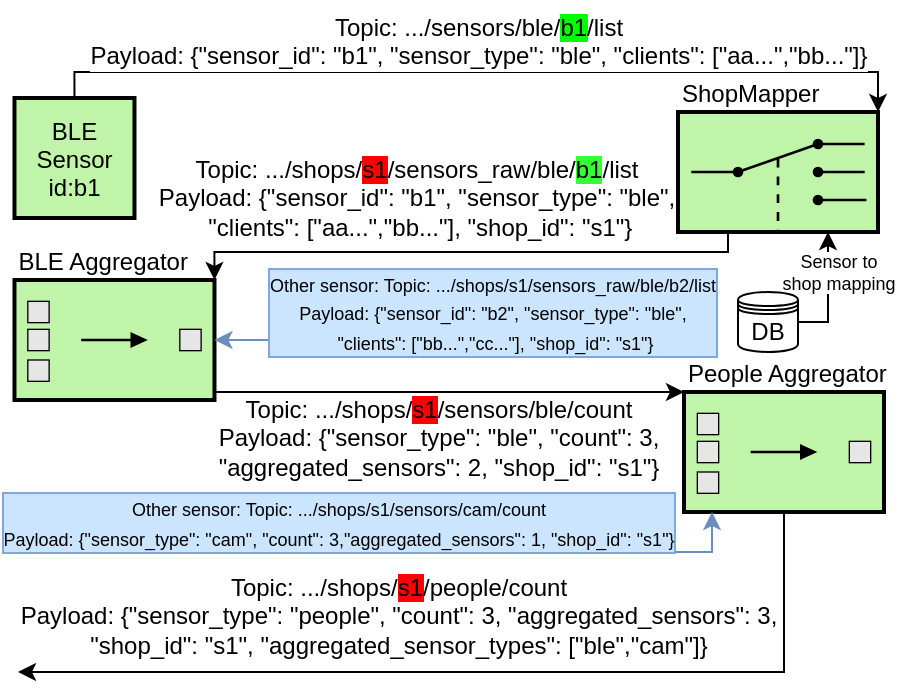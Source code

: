 <mxfile version="13.2.6" type="device"><diagram name="Page-1" id="74b105a0-9070-1c63-61bc-23e55f88626e"><mxGraphModel dx="946" dy="586" grid="1" gridSize="10" guides="1" tooltips="1" connect="1" arrows="1" fold="1" page="1" pageScale="1.5" pageWidth="1169" pageHeight="826" background="none" math="0" shadow="0"><root><mxCell id="0" style=";html=1;"/><mxCell id="1" style=";html=1;" parent="0"/><mxCell id="y7wVMhXuWUG_0431xwIq-24" style="edgeStyle=orthogonalEdgeStyle;rounded=0;orthogonalLoop=1;jettySize=auto;html=1;fontSize=12;entryX=1;entryY=0;entryDx=0;entryDy=0;entryPerimeter=0;exitX=0.5;exitY=0;exitDx=0;exitDy=0;" parent="1" source="y7wVMhXuWUG_0431xwIq-22" target="y7wVMhXuWUG_0431xwIq-3" edge="1"><mxGeometry relative="1" as="geometry"><Array as="points"><mxPoint x="68" y="60"/><mxPoint x="470" y="60"/></Array></mxGeometry></mxCell><mxCell id="y7wVMhXuWUG_0431xwIq-50" value="&lt;font style=&quot;font-size: 12px&quot;&gt;Topic: .../sensors/ble/&lt;span style=&quot;background-color: rgb(0 , 255 , 0)&quot;&gt;b1&lt;/span&gt;/list&lt;br&gt;Payload:&amp;nbsp;{&quot;sensor_id&quot;: &quot;b1&quot;, &quot;sensor_type&quot;: &quot;ble&quot;, &quot;clients&quot;: [&quot;aa...&quot;,&quot;bb...&quot;]}&lt;br&gt;&lt;/font&gt;" style="edgeLabel;html=1;align=center;verticalAlign=top;resizable=0;points=[];fontSize=10;labelPosition=center;verticalLabelPosition=bottom;" parent="y7wVMhXuWUG_0431xwIq-24" vertex="1" connectable="0"><mxGeometry x="0.192" relative="1" as="geometry"><mxPoint x="-44.66" y="-36" as="offset"/></mxGeometry></mxCell><mxCell id="y7wVMhXuWUG_0431xwIq-22" value="BLE&#xa;Sensor&#xa;id:b1" style="strokeWidth=2;dashed=0;align=center;fontSize=12;shape=rect;fillColor=#c0f5a9;verticalLabelPosition=middle;verticalAlign=middle;labelPosition=center;" parent="1" vertex="1"><mxGeometry x="38.24" y="73" width="60" height="60" as="geometry"/></mxCell><mxCell id="y7wVMhXuWUG_0431xwIq-3" value="ShopMapper" style="strokeWidth=2;outlineConnect=0;dashed=0;align=left;fontSize=12;fillColor=#c0f5a9;verticalLabelPosition=top;verticalAlign=bottom;shape=mxgraph.eip.dynamic_router;labelPosition=center;rotation=0;" parent="1" vertex="1"><mxGeometry x="370" y="80" width="100" height="60" as="geometry"/></mxCell><mxCell id="y7wVMhXuWUG_0431xwIq-13" value="BLE Aggregator" style="strokeWidth=2;outlineConnect=0;dashed=0;align=left;fontSize=12;fillColor=#c0f5a9;verticalLabelPosition=top;verticalAlign=bottom;shape=mxgraph.eip.aggregator;labelPosition=center;" parent="1" vertex="1"><mxGeometry x="38.24" y="164" width="100" height="60" as="geometry"/></mxCell><mxCell id="y7wVMhXuWUG_0431xwIq-18" style="edgeStyle=orthogonalEdgeStyle;rounded=0;orthogonalLoop=1;jettySize=auto;html=1;exitX=0.25;exitY=1;exitDx=0;exitDy=0;exitPerimeter=0;entryX=1;entryY=0;entryDx=0;entryDy=0;entryPerimeter=0;fontSize=12;" parent="1" source="y7wVMhXuWUG_0431xwIq-3" target="y7wVMhXuWUG_0431xwIq-13" edge="1"><mxGeometry relative="1" as="geometry"><Array as="points"><mxPoint x="395" y="150"/><mxPoint x="138" y="150"/></Array></mxGeometry></mxCell><mxCell id="y7wVMhXuWUG_0431xwIq-51" value="&lt;font style=&quot;font-size: 12px&quot;&gt;Topic: .../shops/&lt;span style=&quot;background-color: rgb(255 , 0 , 0)&quot;&gt;s1&lt;/span&gt;/sensors_raw/ble/&lt;span style=&quot;background-color: rgb(51 , 255 , 51)&quot;&gt;b1&lt;/span&gt;/list&lt;br&gt;Payload:&amp;nbsp;{&quot;sensor_id&quot;: &quot;b1&quot;, &quot;sensor_type&quot;: &quot;ble&quot;,&lt;br&gt;&amp;nbsp;&quot;clients&quot;: [&quot;aa...&quot;,&quot;bb...&quot;], &quot;shop_id&quot;: &quot;s1&quot;}&lt;br&gt;&lt;/font&gt;" style="edgeLabel;html=1;align=center;verticalAlign=top;resizable=0;points=[];fontSize=10;rotation=0;labelBorderColor=none;labelPosition=center;verticalLabelPosition=bottom;" parent="y7wVMhXuWUG_0431xwIq-18" vertex="1" connectable="0"><mxGeometry x="-0.229" y="1" relative="1" as="geometry"><mxPoint x="-58.33" y="-56" as="offset"/></mxGeometry></mxCell><mxCell id="y7wVMhXuWUG_0431xwIq-45" style="edgeStyle=orthogonalEdgeStyle;rounded=0;orthogonalLoop=1;jettySize=auto;html=1;fontSize=12;entryX=0;entryY=0;entryDx=0;entryDy=0;entryPerimeter=0;exitX=1;exitY=1;exitDx=0;exitDy=0;exitPerimeter=0;" parent="1" source="y7wVMhXuWUG_0431xwIq-13" target="y7wVMhXuWUG_0431xwIq-44" edge="1"><mxGeometry relative="1" as="geometry"><Array as="points"><mxPoint x="138" y="220"/></Array><mxPoint x="138" y="209" as="sourcePoint"/></mxGeometry></mxCell><mxCell id="y7wVMhXuWUG_0431xwIq-52" value="&lt;font style=&quot;font-size: 12px&quot;&gt;Topic: .../shops/&lt;span style=&quot;background-color: rgb(255 , 0 , 0)&quot;&gt;s1&lt;/span&gt;/sensors/ble/count&lt;br&gt;Payload:&amp;nbsp;{&quot;sensor_type&quot;: &quot;ble&quot;,&amp;nbsp;&quot;count&quot;: 3,&lt;br&gt;&quot;&lt;span style=&quot;background-color: rgb(255 , 255 , 255)&quot;&gt;aggregated_sensors&quot;: 2,&amp;nbsp;&lt;/span&gt;&lt;/font&gt;&lt;span style=&quot;font-size: 12px&quot;&gt;&quot;shop_id&quot;: &quot;s1&quot;}&lt;/span&gt;" style="edgeLabel;html=1;align=center;verticalAlign=middle;resizable=0;points=[];fontSize=10;" parent="y7wVMhXuWUG_0431xwIq-45" vertex="1" connectable="0"><mxGeometry x="-0.7" relative="1" as="geometry"><mxPoint x="79.77" y="22.98" as="offset"/></mxGeometry></mxCell><mxCell id="y7wVMhXuWUG_0431xwIq-63" style="edgeStyle=orthogonalEdgeStyle;rounded=0;orthogonalLoop=1;jettySize=auto;html=1;exitX=0.5;exitY=1;exitDx=0;exitDy=0;exitPerimeter=0;fontSize=10;" parent="1" source="y7wVMhXuWUG_0431xwIq-44" edge="1"><mxGeometry relative="1" as="geometry"><mxPoint x="40" y="360" as="targetPoint"/><Array as="points"><mxPoint x="423" y="360"/></Array></mxGeometry></mxCell><mxCell id="y7wVMhXuWUG_0431xwIq-65" value="&lt;font style=&quot;font-size: 12px&quot;&gt;Topic: .../shops/&lt;span style=&quot;background-color: rgb(255 , 0 , 0)&quot;&gt;s1&lt;/span&gt;/people/count&lt;br&gt;Payload:&amp;nbsp;{&quot;sensor_type&quot;: &quot;people&quot;,&amp;nbsp;&quot;count&quot;: 3,&amp;nbsp;&quot;aggregated_sensors&quot;: 3,&lt;br&gt;&lt;/font&gt;&lt;span style=&quot;font-size: 12px&quot;&gt;&quot;shop_id&quot;: &quot;s1&quot;,&amp;nbsp;&lt;/span&gt;&lt;span style=&quot;font-size: 12px&quot;&gt;&quot;&lt;/span&gt;&lt;span style=&quot;font-size: 12px&quot;&gt;aggregated_sensor_types&quot;: [&quot;ble&quot;,&quot;cam&quot;]&lt;/span&gt;&lt;span style=&quot;font-size: 12px&quot;&gt;}&lt;/span&gt;" style="edgeLabel;html=1;align=center;verticalAlign=middle;resizable=0;points=[];fontSize=10;" parent="y7wVMhXuWUG_0431xwIq-63" vertex="1" connectable="0"><mxGeometry x="-0.25" relative="1" as="geometry"><mxPoint x="-99.31" y="-28.02" as="offset"/></mxGeometry></mxCell><mxCell id="y7wVMhXuWUG_0431xwIq-44" value="People Aggregator" style="strokeWidth=2;outlineConnect=0;dashed=0;align=left;fontSize=12;fillColor=#c0f5a9;verticalLabelPosition=top;verticalAlign=bottom;shape=mxgraph.eip.aggregator;labelPosition=center;" parent="1" vertex="1"><mxGeometry x="373" y="220" width="100" height="60" as="geometry"/></mxCell><mxCell id="z3hO6GvbaYC02P_DZ1lw-28" value="Sensor to&lt;br&gt;shop mapping" style="edgeStyle=orthogonalEdgeStyle;rounded=0;orthogonalLoop=1;jettySize=auto;html=1;exitX=1;exitY=0.5;exitDx=0;exitDy=0;entryX=0.75;entryY=1;entryDx=0;entryDy=0;entryPerimeter=0;fontSize=9;fontColor=#000000;" edge="1" parent="1" source="z3hO6GvbaYC02P_DZ1lw-16"><mxGeometry x="0.334" y="-5" relative="1" as="geometry"><mxPoint x="445" y="170" as="sourcePoint"/><mxPoint x="445" y="140" as="targetPoint"/><Array as="points"><mxPoint x="445" y="185"/></Array><mxPoint as="offset"/></mxGeometry></mxCell><mxCell id="z3hO6GvbaYC02P_DZ1lw-16" value="&lt;font style=&quot;font-size: 12px&quot;&gt;DB&lt;/font&gt;" style="shape=datastore;whiteSpace=wrap;html=1;strokeColor=#000000;strokeWidth=1;fontSize=12;fontColor=#000000;align=center;aspect=fixed;" vertex="1" parent="1"><mxGeometry x="400" y="170" width="30" height="30" as="geometry"/></mxCell><mxCell id="z3hO6GvbaYC02P_DZ1lw-17" value="" style="endArrow=classic;html=1;fontSize=12;fontColor=#000000;entryX=1;entryY=0.5;entryDx=0;entryDy=0;entryPerimeter=0;fillColor=#dae8fc;strokeColor=#6c8ebf;" edge="1" parent="1" target="y7wVMhXuWUG_0431xwIq-13"><mxGeometry width="50" height="50" relative="1" as="geometry"><mxPoint x="380" y="194" as="sourcePoint"/><mxPoint x="310" y="200" as="targetPoint"/></mxGeometry></mxCell><mxCell id="z3hO6GvbaYC02P_DZ1lw-19" value="&lt;font style=&quot;font-size: 9px&quot;&gt;Other sensor: Topic: .../shops/&lt;span style=&quot;&quot;&gt;s1&lt;/span&gt;/sensors_raw/ble/&lt;span style=&quot;&quot;&gt;b2&lt;/span&gt;/list&lt;br&gt;Payload:&amp;nbsp;{&quot;sensor_id&quot;: &quot;b2&quot;, &quot;sensor_type&quot;: &quot;ble&quot;,&lt;br&gt;&amp;nbsp;&quot;clients&quot;: [&quot;bb...&quot;,&quot;cc...&quot;], &quot;shop_id&quot;: &quot;s1&quot;}&lt;/font&gt;" style="edgeLabel;html=1;align=center;verticalAlign=middle;resizable=0;points=[];fontSize=12;fontColor=#000000;labelBorderColor=#7EA6E0;labelBackgroundColor=#CCE5FF;" vertex="1" connectable="0" parent="z3hO6GvbaYC02P_DZ1lw-17"><mxGeometry x="-0.06" y="-1" relative="1" as="geometry"><mxPoint x="10.71" y="-13" as="offset"/></mxGeometry></mxCell><mxCell id="z3hO6GvbaYC02P_DZ1lw-23" style="edgeStyle=orthogonalEdgeStyle;rounded=0;orthogonalLoop=1;jettySize=auto;html=1;fontSize=12;fillColor=#dae8fc;strokeColor=#6c8ebf;verticalAlign=middle;labelBorderColor=none;" edge="1" parent="1" target="y7wVMhXuWUG_0431xwIq-44"><mxGeometry relative="1" as="geometry"><mxPoint x="130" y="300" as="sourcePoint"/><mxPoint x="386.77" y="290" as="targetPoint"/><Array as="points"><mxPoint x="130" y="300"/><mxPoint x="387" y="300"/></Array></mxGeometry></mxCell><mxCell id="z3hO6GvbaYC02P_DZ1lw-25" value="&lt;font style=&quot;font-size: 9px&quot;&gt;Other sensor: Topic: .../shops/&lt;span style=&quot;&quot;&gt;s1&lt;/span&gt;/sensors/cam/count&lt;br&gt;Payload:&amp;nbsp;{&quot;sensor_type&quot;: &quot;cam&quot;,&amp;nbsp;&quot;count&quot;: 3,&quot;aggregated_sensors&quot;: 1,&amp;nbsp;&quot;shop_id&quot;: &quot;s1&quot;}&lt;/font&gt;" style="edgeLabel;html=1;align=center;verticalAlign=middle;resizable=0;points=[];fontSize=12;fontColor=#000000;labelBorderColor=#7EA6E0;backgroundOutline=0;labelBackgroundColor=#CCE5FF;" vertex="1" connectable="0" parent="z3hO6GvbaYC02P_DZ1lw-23"><mxGeometry x="0.076" relative="1" as="geometry"><mxPoint x="-79.14" y="-15.02" as="offset"/></mxGeometry></mxCell></root></mxGraphModel></diagram></mxfile>